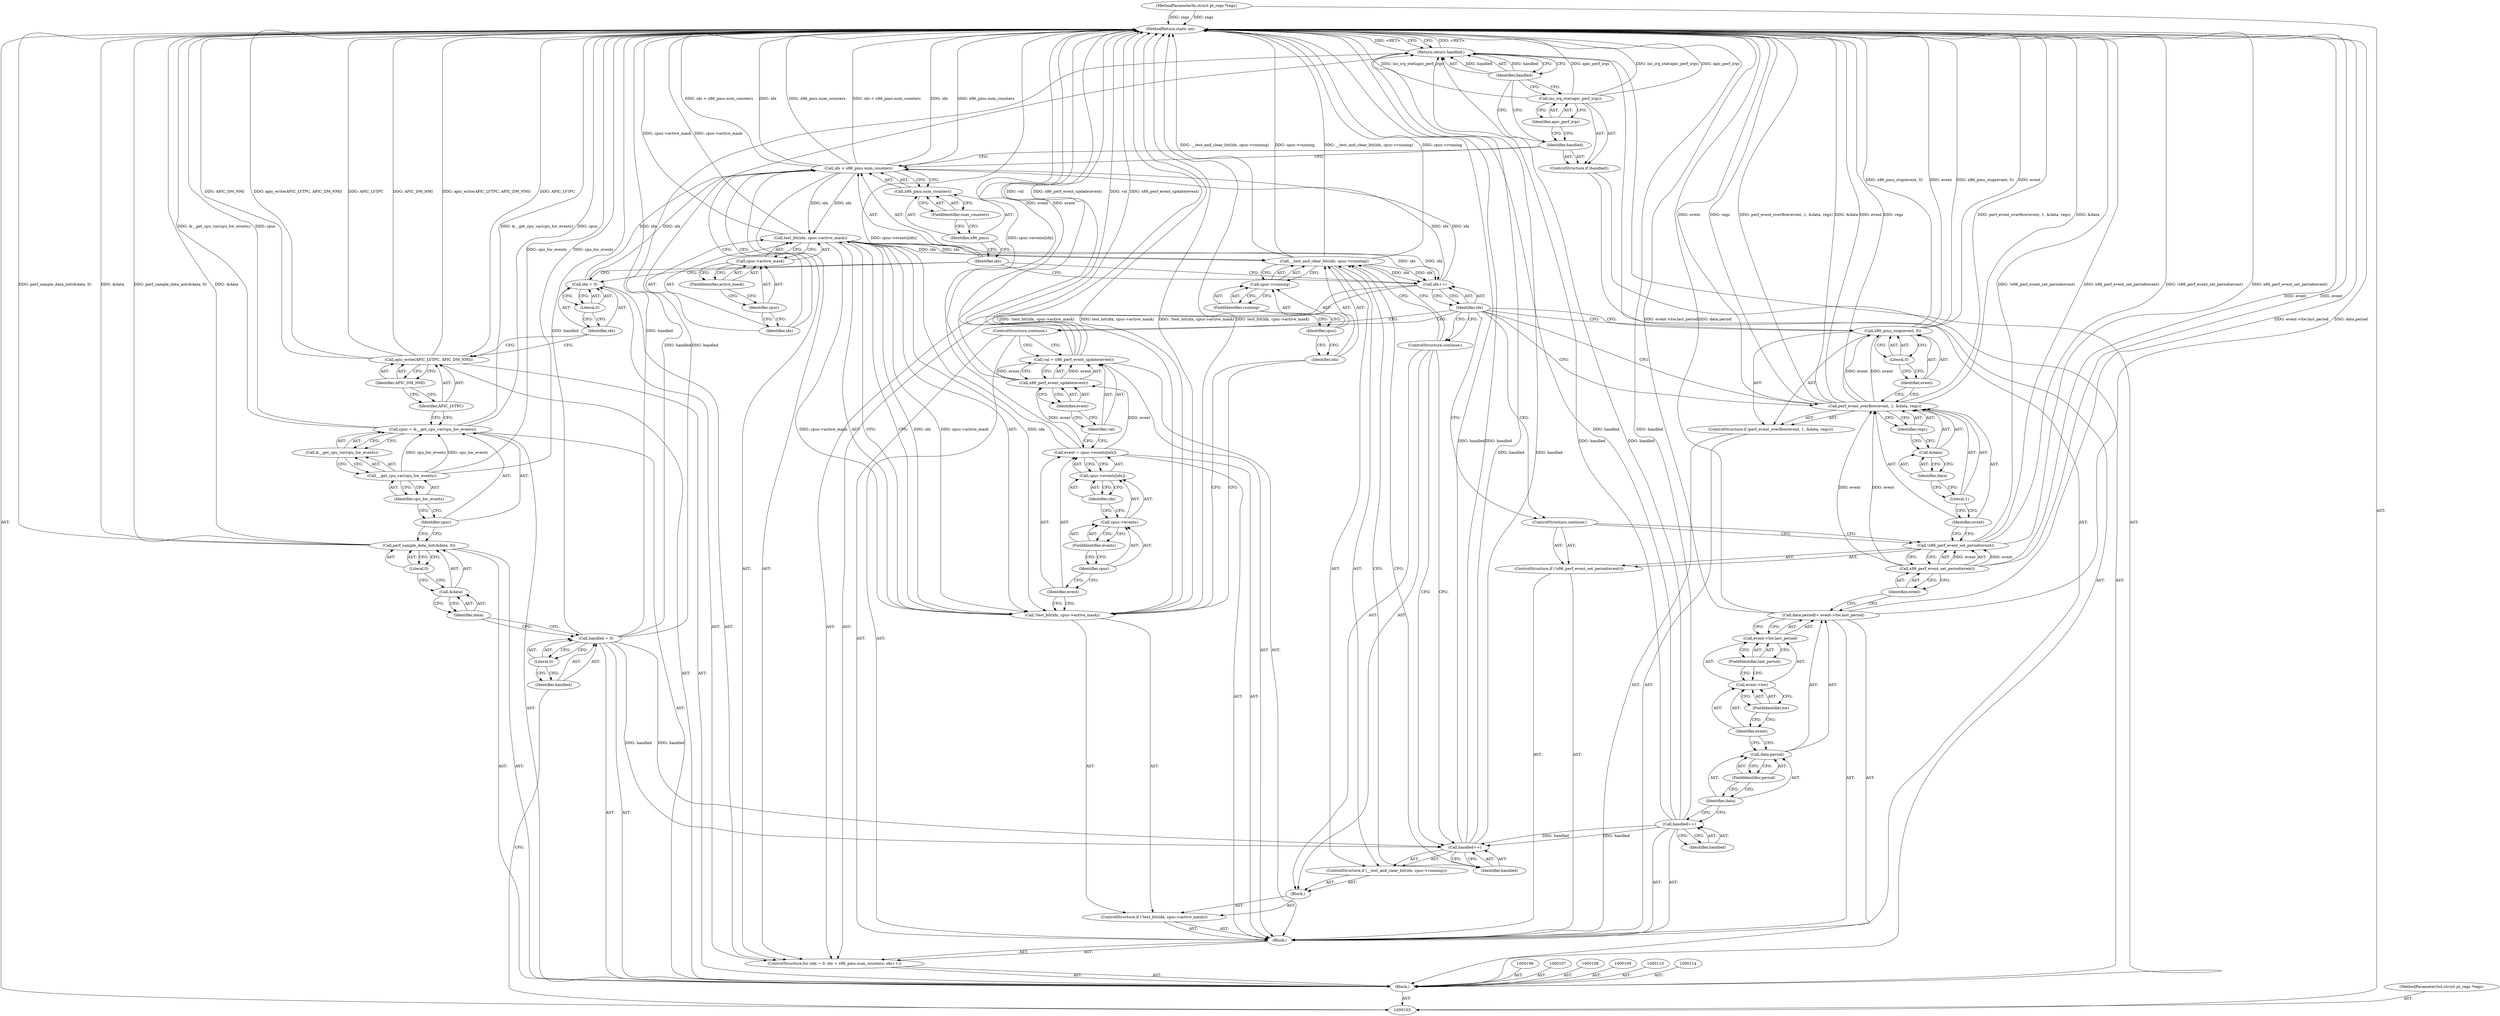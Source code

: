 digraph "1_linux_a8b0ca17b80e92faab46ee7179ba9e99ccb61233_45" {
"1000200" [label="(MethodReturn,static int)"];
"1000104" [label="(MethodParameterIn,struct pt_regs *regs)"];
"1000296" [label="(MethodParameterOut,struct pt_regs *regs)"];
"1000119" [label="(Call,cpuc = &__get_cpu_var(cpu_hw_events))"];
"1000120" [label="(Identifier,cpuc)"];
"1000123" [label="(Identifier,cpu_hw_events)"];
"1000121" [label="(Call,&__get_cpu_var(cpu_hw_events))"];
"1000122" [label="(Call,__get_cpu_var(cpu_hw_events))"];
"1000105" [label="(Block,)"];
"1000124" [label="(Call,apic_write(APIC_LVTPC, APIC_DM_NMI))"];
"1000125" [label="(Identifier,APIC_LVTPC)"];
"1000126" [label="(Identifier,APIC_DM_NMI)"];
"1000127" [label="(ControlStructure,for (idx = 0; idx < x86_pmu.num_counters; idx++))"];
"1000130" [label="(Literal,0)"];
"1000131" [label="(Call,idx < x86_pmu.num_counters)"];
"1000132" [label="(Identifier,idx)"];
"1000133" [label="(Call,x86_pmu.num_counters)"];
"1000134" [label="(Identifier,x86_pmu)"];
"1000135" [label="(FieldIdentifier,num_counters)"];
"1000136" [label="(Call,idx++)"];
"1000137" [label="(Identifier,idx)"];
"1000138" [label="(Block,)"];
"1000128" [label="(Call,idx = 0)"];
"1000129" [label="(Identifier,idx)"];
"1000142" [label="(Identifier,idx)"];
"1000139" [label="(ControlStructure,if (!test_bit(idx, cpuc->active_mask)))"];
"1000143" [label="(Call,cpuc->active_mask)"];
"1000144" [label="(Identifier,cpuc)"];
"1000145" [label="(FieldIdentifier,active_mask)"];
"1000146" [label="(Block,)"];
"1000140" [label="(Call,!test_bit(idx, cpuc->active_mask))"];
"1000141" [label="(Call,test_bit(idx, cpuc->active_mask))"];
"1000149" [label="(Identifier,idx)"];
"1000147" [label="(ControlStructure,if (__test_and_clear_bit(idx, cpuc->running)))"];
"1000150" [label="(Call,cpuc->running)"];
"1000151" [label="(Identifier,cpuc)"];
"1000152" [label="(FieldIdentifier,running)"];
"1000148" [label="(Call,__test_and_clear_bit(idx, cpuc->running))"];
"1000153" [label="(Call,handled++)"];
"1000154" [label="(Identifier,handled)"];
"1000155" [label="(ControlStructure,continue;)"];
"1000158" [label="(Call,cpuc->events[idx])"];
"1000159" [label="(Call,cpuc->events)"];
"1000160" [label="(Identifier,cpuc)"];
"1000161" [label="(FieldIdentifier,events)"];
"1000156" [label="(Call,event = cpuc->events[idx])"];
"1000157" [label="(Identifier,event)"];
"1000162" [label="(Identifier,idx)"];
"1000163" [label="(Call,val = x86_perf_event_update(event))"];
"1000164" [label="(Identifier,val)"];
"1000166" [label="(Identifier,event)"];
"1000165" [label="(Call,x86_perf_event_update(event))"];
"1000167" [label="(ControlStructure,continue;)"];
"1000168" [label="(Call,handled++)"];
"1000169" [label="(Identifier,handled)"];
"1000174" [label="(Call,event->hw.last_period)"];
"1000175" [label="(Call,event->hw)"];
"1000176" [label="(Identifier,event)"];
"1000170" [label="(Call,data.period\t= event->hw.last_period)"];
"1000171" [label="(Call,data.period)"];
"1000172" [label="(Identifier,data)"];
"1000177" [label="(FieldIdentifier,hw)"];
"1000178" [label="(FieldIdentifier,last_period)"];
"1000173" [label="(FieldIdentifier,period)"];
"1000179" [label="(ControlStructure,if (!x86_perf_event_set_period(event)))"];
"1000182" [label="(Identifier,event)"];
"1000180" [label="(Call,!x86_perf_event_set_period(event))"];
"1000181" [label="(Call,x86_perf_event_set_period(event))"];
"1000183" [label="(ControlStructure,continue;)"];
"1000184" [label="(ControlStructure,if (perf_event_overflow(event, 1, &data, regs)))"];
"1000186" [label="(Identifier,event)"];
"1000187" [label="(Literal,1)"];
"1000188" [label="(Call,&data)"];
"1000189" [label="(Identifier,data)"];
"1000190" [label="(Identifier,regs)"];
"1000185" [label="(Call,perf_event_overflow(event, 1, &data, regs))"];
"1000192" [label="(Identifier,event)"];
"1000193" [label="(Literal,0)"];
"1000191" [label="(Call,x86_pmu_stop(event, 0))"];
"1000194" [label="(ControlStructure,if (handled))"];
"1000195" [label="(Identifier,handled)"];
"1000197" [label="(Identifier,apic_perf_irqs)"];
"1000196" [label="(Call,inc_irq_stat(apic_perf_irqs))"];
"1000198" [label="(Return,return handled;)"];
"1000199" [label="(Identifier,handled)"];
"1000111" [label="(Call,handled = 0)"];
"1000112" [label="(Identifier,handled)"];
"1000113" [label="(Literal,0)"];
"1000115" [label="(Call,perf_sample_data_init(&data, 0))"];
"1000116" [label="(Call,&data)"];
"1000117" [label="(Identifier,data)"];
"1000118" [label="(Literal,0)"];
"1000200" -> "1000103"  [label="AST: "];
"1000200" -> "1000198"  [label="CFG: "];
"1000198" -> "1000200"  [label="DDG: <RET>"];
"1000124" -> "1000200"  [label="DDG: APIC_LVTPC"];
"1000124" -> "1000200"  [label="DDG: APIC_DM_NMI"];
"1000124" -> "1000200"  [label="DDG: apic_write(APIC_LVTPC, APIC_DM_NMI)"];
"1000185" -> "1000200"  [label="DDG: perf_event_overflow(event, 1, &data, regs)"];
"1000185" -> "1000200"  [label="DDG: &data"];
"1000185" -> "1000200"  [label="DDG: event"];
"1000185" -> "1000200"  [label="DDG: regs"];
"1000104" -> "1000200"  [label="DDG: regs"];
"1000156" -> "1000200"  [label="DDG: cpuc->events[idx]"];
"1000180" -> "1000200"  [label="DDG: x86_perf_event_set_period(event)"];
"1000180" -> "1000200"  [label="DDG: !x86_perf_event_set_period(event)"];
"1000148" -> "1000200"  [label="DDG: __test_and_clear_bit(idx, cpuc->running)"];
"1000148" -> "1000200"  [label="DDG: cpuc->running"];
"1000153" -> "1000200"  [label="DDG: handled"];
"1000196" -> "1000200"  [label="DDG: apic_perf_irqs"];
"1000196" -> "1000200"  [label="DDG: inc_irq_stat(apic_perf_irqs)"];
"1000119" -> "1000200"  [label="DDG: cpuc"];
"1000119" -> "1000200"  [label="DDG: &__get_cpu_var(cpu_hw_events)"];
"1000170" -> "1000200"  [label="DDG: event->hw.last_period"];
"1000170" -> "1000200"  [label="DDG: data.period"];
"1000181" -> "1000200"  [label="DDG: event"];
"1000163" -> "1000200"  [label="DDG: val"];
"1000163" -> "1000200"  [label="DDG: x86_perf_event_update(event)"];
"1000168" -> "1000200"  [label="DDG: handled"];
"1000122" -> "1000200"  [label="DDG: cpu_hw_events"];
"1000131" -> "1000200"  [label="DDG: idx"];
"1000131" -> "1000200"  [label="DDG: x86_pmu.num_counters"];
"1000131" -> "1000200"  [label="DDG: idx < x86_pmu.num_counters"];
"1000140" -> "1000200"  [label="DDG: test_bit(idx, cpuc->active_mask)"];
"1000140" -> "1000200"  [label="DDG: !test_bit(idx, cpuc->active_mask)"];
"1000165" -> "1000200"  [label="DDG: event"];
"1000191" -> "1000200"  [label="DDG: x86_pmu_stop(event, 0)"];
"1000191" -> "1000200"  [label="DDG: event"];
"1000115" -> "1000200"  [label="DDG: perf_sample_data_init(&data, 0)"];
"1000115" -> "1000200"  [label="DDG: &data"];
"1000111" -> "1000200"  [label="DDG: handled"];
"1000141" -> "1000200"  [label="DDG: cpuc->active_mask"];
"1000104" -> "1000103"  [label="AST: "];
"1000104" -> "1000200"  [label="DDG: regs"];
"1000296" -> "1000103"  [label="AST: "];
"1000119" -> "1000105"  [label="AST: "];
"1000119" -> "1000121"  [label="CFG: "];
"1000120" -> "1000119"  [label="AST: "];
"1000121" -> "1000119"  [label="AST: "];
"1000125" -> "1000119"  [label="CFG: "];
"1000119" -> "1000200"  [label="DDG: cpuc"];
"1000119" -> "1000200"  [label="DDG: &__get_cpu_var(cpu_hw_events)"];
"1000122" -> "1000119"  [label="DDG: cpu_hw_events"];
"1000120" -> "1000119"  [label="AST: "];
"1000120" -> "1000115"  [label="CFG: "];
"1000123" -> "1000120"  [label="CFG: "];
"1000123" -> "1000122"  [label="AST: "];
"1000123" -> "1000120"  [label="CFG: "];
"1000122" -> "1000123"  [label="CFG: "];
"1000121" -> "1000119"  [label="AST: "];
"1000121" -> "1000122"  [label="CFG: "];
"1000122" -> "1000121"  [label="AST: "];
"1000119" -> "1000121"  [label="CFG: "];
"1000122" -> "1000121"  [label="AST: "];
"1000122" -> "1000123"  [label="CFG: "];
"1000123" -> "1000122"  [label="AST: "];
"1000121" -> "1000122"  [label="CFG: "];
"1000122" -> "1000200"  [label="DDG: cpu_hw_events"];
"1000122" -> "1000119"  [label="DDG: cpu_hw_events"];
"1000105" -> "1000103"  [label="AST: "];
"1000106" -> "1000105"  [label="AST: "];
"1000107" -> "1000105"  [label="AST: "];
"1000108" -> "1000105"  [label="AST: "];
"1000109" -> "1000105"  [label="AST: "];
"1000110" -> "1000105"  [label="AST: "];
"1000111" -> "1000105"  [label="AST: "];
"1000114" -> "1000105"  [label="AST: "];
"1000115" -> "1000105"  [label="AST: "];
"1000119" -> "1000105"  [label="AST: "];
"1000124" -> "1000105"  [label="AST: "];
"1000127" -> "1000105"  [label="AST: "];
"1000194" -> "1000105"  [label="AST: "];
"1000198" -> "1000105"  [label="AST: "];
"1000124" -> "1000105"  [label="AST: "];
"1000124" -> "1000126"  [label="CFG: "];
"1000125" -> "1000124"  [label="AST: "];
"1000126" -> "1000124"  [label="AST: "];
"1000129" -> "1000124"  [label="CFG: "];
"1000124" -> "1000200"  [label="DDG: APIC_LVTPC"];
"1000124" -> "1000200"  [label="DDG: APIC_DM_NMI"];
"1000124" -> "1000200"  [label="DDG: apic_write(APIC_LVTPC, APIC_DM_NMI)"];
"1000125" -> "1000124"  [label="AST: "];
"1000125" -> "1000119"  [label="CFG: "];
"1000126" -> "1000125"  [label="CFG: "];
"1000126" -> "1000124"  [label="AST: "];
"1000126" -> "1000125"  [label="CFG: "];
"1000124" -> "1000126"  [label="CFG: "];
"1000127" -> "1000105"  [label="AST: "];
"1000128" -> "1000127"  [label="AST: "];
"1000131" -> "1000127"  [label="AST: "];
"1000136" -> "1000127"  [label="AST: "];
"1000138" -> "1000127"  [label="AST: "];
"1000130" -> "1000128"  [label="AST: "];
"1000130" -> "1000129"  [label="CFG: "];
"1000128" -> "1000130"  [label="CFG: "];
"1000131" -> "1000127"  [label="AST: "];
"1000131" -> "1000133"  [label="CFG: "];
"1000132" -> "1000131"  [label="AST: "];
"1000133" -> "1000131"  [label="AST: "];
"1000142" -> "1000131"  [label="CFG: "];
"1000195" -> "1000131"  [label="CFG: "];
"1000131" -> "1000200"  [label="DDG: idx"];
"1000131" -> "1000200"  [label="DDG: x86_pmu.num_counters"];
"1000131" -> "1000200"  [label="DDG: idx < x86_pmu.num_counters"];
"1000128" -> "1000131"  [label="DDG: idx"];
"1000136" -> "1000131"  [label="DDG: idx"];
"1000131" -> "1000141"  [label="DDG: idx"];
"1000132" -> "1000131"  [label="AST: "];
"1000132" -> "1000128"  [label="CFG: "];
"1000132" -> "1000136"  [label="CFG: "];
"1000134" -> "1000132"  [label="CFG: "];
"1000133" -> "1000131"  [label="AST: "];
"1000133" -> "1000135"  [label="CFG: "];
"1000134" -> "1000133"  [label="AST: "];
"1000135" -> "1000133"  [label="AST: "];
"1000131" -> "1000133"  [label="CFG: "];
"1000134" -> "1000133"  [label="AST: "];
"1000134" -> "1000132"  [label="CFG: "];
"1000135" -> "1000134"  [label="CFG: "];
"1000135" -> "1000133"  [label="AST: "];
"1000135" -> "1000134"  [label="CFG: "];
"1000133" -> "1000135"  [label="CFG: "];
"1000136" -> "1000127"  [label="AST: "];
"1000136" -> "1000137"  [label="CFG: "];
"1000137" -> "1000136"  [label="AST: "];
"1000132" -> "1000136"  [label="CFG: "];
"1000136" -> "1000131"  [label="DDG: idx"];
"1000141" -> "1000136"  [label="DDG: idx"];
"1000148" -> "1000136"  [label="DDG: idx"];
"1000137" -> "1000136"  [label="AST: "];
"1000137" -> "1000155"  [label="CFG: "];
"1000137" -> "1000167"  [label="CFG: "];
"1000137" -> "1000183"  [label="CFG: "];
"1000137" -> "1000191"  [label="CFG: "];
"1000137" -> "1000185"  [label="CFG: "];
"1000136" -> "1000137"  [label="CFG: "];
"1000138" -> "1000127"  [label="AST: "];
"1000139" -> "1000138"  [label="AST: "];
"1000156" -> "1000138"  [label="AST: "];
"1000163" -> "1000138"  [label="AST: "];
"1000167" -> "1000138"  [label="AST: "];
"1000168" -> "1000138"  [label="AST: "];
"1000170" -> "1000138"  [label="AST: "];
"1000179" -> "1000138"  [label="AST: "];
"1000184" -> "1000138"  [label="AST: "];
"1000128" -> "1000127"  [label="AST: "];
"1000128" -> "1000130"  [label="CFG: "];
"1000129" -> "1000128"  [label="AST: "];
"1000130" -> "1000128"  [label="AST: "];
"1000132" -> "1000128"  [label="CFG: "];
"1000128" -> "1000131"  [label="DDG: idx"];
"1000129" -> "1000128"  [label="AST: "];
"1000129" -> "1000124"  [label="CFG: "];
"1000130" -> "1000129"  [label="CFG: "];
"1000142" -> "1000141"  [label="AST: "];
"1000142" -> "1000131"  [label="CFG: "];
"1000144" -> "1000142"  [label="CFG: "];
"1000139" -> "1000138"  [label="AST: "];
"1000140" -> "1000139"  [label="AST: "];
"1000146" -> "1000139"  [label="AST: "];
"1000143" -> "1000141"  [label="AST: "];
"1000143" -> "1000145"  [label="CFG: "];
"1000144" -> "1000143"  [label="AST: "];
"1000145" -> "1000143"  [label="AST: "];
"1000141" -> "1000143"  [label="CFG: "];
"1000144" -> "1000143"  [label="AST: "];
"1000144" -> "1000142"  [label="CFG: "];
"1000145" -> "1000144"  [label="CFG: "];
"1000145" -> "1000143"  [label="AST: "];
"1000145" -> "1000144"  [label="CFG: "];
"1000143" -> "1000145"  [label="CFG: "];
"1000146" -> "1000139"  [label="AST: "];
"1000147" -> "1000146"  [label="AST: "];
"1000155" -> "1000146"  [label="AST: "];
"1000140" -> "1000139"  [label="AST: "];
"1000140" -> "1000141"  [label="CFG: "];
"1000141" -> "1000140"  [label="AST: "];
"1000149" -> "1000140"  [label="CFG: "];
"1000157" -> "1000140"  [label="CFG: "];
"1000140" -> "1000200"  [label="DDG: test_bit(idx, cpuc->active_mask)"];
"1000140" -> "1000200"  [label="DDG: !test_bit(idx, cpuc->active_mask)"];
"1000141" -> "1000140"  [label="DDG: idx"];
"1000141" -> "1000140"  [label="DDG: cpuc->active_mask"];
"1000141" -> "1000140"  [label="AST: "];
"1000141" -> "1000143"  [label="CFG: "];
"1000142" -> "1000141"  [label="AST: "];
"1000143" -> "1000141"  [label="AST: "];
"1000140" -> "1000141"  [label="CFG: "];
"1000141" -> "1000200"  [label="DDG: cpuc->active_mask"];
"1000141" -> "1000136"  [label="DDG: idx"];
"1000141" -> "1000140"  [label="DDG: idx"];
"1000141" -> "1000140"  [label="DDG: cpuc->active_mask"];
"1000131" -> "1000141"  [label="DDG: idx"];
"1000141" -> "1000148"  [label="DDG: idx"];
"1000149" -> "1000148"  [label="AST: "];
"1000149" -> "1000140"  [label="CFG: "];
"1000151" -> "1000149"  [label="CFG: "];
"1000147" -> "1000146"  [label="AST: "];
"1000148" -> "1000147"  [label="AST: "];
"1000153" -> "1000147"  [label="AST: "];
"1000150" -> "1000148"  [label="AST: "];
"1000150" -> "1000152"  [label="CFG: "];
"1000151" -> "1000150"  [label="AST: "];
"1000152" -> "1000150"  [label="AST: "];
"1000148" -> "1000150"  [label="CFG: "];
"1000151" -> "1000150"  [label="AST: "];
"1000151" -> "1000149"  [label="CFG: "];
"1000152" -> "1000151"  [label="CFG: "];
"1000152" -> "1000150"  [label="AST: "];
"1000152" -> "1000151"  [label="CFG: "];
"1000150" -> "1000152"  [label="CFG: "];
"1000148" -> "1000147"  [label="AST: "];
"1000148" -> "1000150"  [label="CFG: "];
"1000149" -> "1000148"  [label="AST: "];
"1000150" -> "1000148"  [label="AST: "];
"1000154" -> "1000148"  [label="CFG: "];
"1000155" -> "1000148"  [label="CFG: "];
"1000148" -> "1000200"  [label="DDG: __test_and_clear_bit(idx, cpuc->running)"];
"1000148" -> "1000200"  [label="DDG: cpuc->running"];
"1000148" -> "1000136"  [label="DDG: idx"];
"1000141" -> "1000148"  [label="DDG: idx"];
"1000153" -> "1000147"  [label="AST: "];
"1000153" -> "1000154"  [label="CFG: "];
"1000154" -> "1000153"  [label="AST: "];
"1000155" -> "1000153"  [label="CFG: "];
"1000153" -> "1000200"  [label="DDG: handled"];
"1000168" -> "1000153"  [label="DDG: handled"];
"1000111" -> "1000153"  [label="DDG: handled"];
"1000153" -> "1000198"  [label="DDG: handled"];
"1000154" -> "1000153"  [label="AST: "];
"1000154" -> "1000148"  [label="CFG: "];
"1000153" -> "1000154"  [label="CFG: "];
"1000155" -> "1000146"  [label="AST: "];
"1000155" -> "1000153"  [label="CFG: "];
"1000155" -> "1000148"  [label="CFG: "];
"1000137" -> "1000155"  [label="CFG: "];
"1000158" -> "1000156"  [label="AST: "];
"1000158" -> "1000162"  [label="CFG: "];
"1000159" -> "1000158"  [label="AST: "];
"1000162" -> "1000158"  [label="AST: "];
"1000156" -> "1000158"  [label="CFG: "];
"1000159" -> "1000158"  [label="AST: "];
"1000159" -> "1000161"  [label="CFG: "];
"1000160" -> "1000159"  [label="AST: "];
"1000161" -> "1000159"  [label="AST: "];
"1000162" -> "1000159"  [label="CFG: "];
"1000160" -> "1000159"  [label="AST: "];
"1000160" -> "1000157"  [label="CFG: "];
"1000161" -> "1000160"  [label="CFG: "];
"1000161" -> "1000159"  [label="AST: "];
"1000161" -> "1000160"  [label="CFG: "];
"1000159" -> "1000161"  [label="CFG: "];
"1000156" -> "1000138"  [label="AST: "];
"1000156" -> "1000158"  [label="CFG: "];
"1000157" -> "1000156"  [label="AST: "];
"1000158" -> "1000156"  [label="AST: "];
"1000164" -> "1000156"  [label="CFG: "];
"1000156" -> "1000200"  [label="DDG: cpuc->events[idx]"];
"1000156" -> "1000165"  [label="DDG: event"];
"1000157" -> "1000156"  [label="AST: "];
"1000157" -> "1000140"  [label="CFG: "];
"1000160" -> "1000157"  [label="CFG: "];
"1000162" -> "1000158"  [label="AST: "];
"1000162" -> "1000159"  [label="CFG: "];
"1000158" -> "1000162"  [label="CFG: "];
"1000163" -> "1000138"  [label="AST: "];
"1000163" -> "1000165"  [label="CFG: "];
"1000164" -> "1000163"  [label="AST: "];
"1000165" -> "1000163"  [label="AST: "];
"1000167" -> "1000163"  [label="CFG: "];
"1000163" -> "1000200"  [label="DDG: val"];
"1000163" -> "1000200"  [label="DDG: x86_perf_event_update(event)"];
"1000165" -> "1000163"  [label="DDG: event"];
"1000164" -> "1000163"  [label="AST: "];
"1000164" -> "1000156"  [label="CFG: "];
"1000166" -> "1000164"  [label="CFG: "];
"1000166" -> "1000165"  [label="AST: "];
"1000166" -> "1000164"  [label="CFG: "];
"1000165" -> "1000166"  [label="CFG: "];
"1000165" -> "1000163"  [label="AST: "];
"1000165" -> "1000166"  [label="CFG: "];
"1000166" -> "1000165"  [label="AST: "];
"1000163" -> "1000165"  [label="CFG: "];
"1000165" -> "1000200"  [label="DDG: event"];
"1000165" -> "1000163"  [label="DDG: event"];
"1000156" -> "1000165"  [label="DDG: event"];
"1000167" -> "1000138"  [label="AST: "];
"1000167" -> "1000163"  [label="CFG: "];
"1000137" -> "1000167"  [label="CFG: "];
"1000168" -> "1000138"  [label="AST: "];
"1000168" -> "1000169"  [label="CFG: "];
"1000169" -> "1000168"  [label="AST: "];
"1000172" -> "1000168"  [label="CFG: "];
"1000168" -> "1000200"  [label="DDG: handled"];
"1000168" -> "1000153"  [label="DDG: handled"];
"1000168" -> "1000198"  [label="DDG: handled"];
"1000169" -> "1000168"  [label="AST: "];
"1000168" -> "1000169"  [label="CFG: "];
"1000174" -> "1000170"  [label="AST: "];
"1000174" -> "1000178"  [label="CFG: "];
"1000175" -> "1000174"  [label="AST: "];
"1000178" -> "1000174"  [label="AST: "];
"1000170" -> "1000174"  [label="CFG: "];
"1000175" -> "1000174"  [label="AST: "];
"1000175" -> "1000177"  [label="CFG: "];
"1000176" -> "1000175"  [label="AST: "];
"1000177" -> "1000175"  [label="AST: "];
"1000178" -> "1000175"  [label="CFG: "];
"1000176" -> "1000175"  [label="AST: "];
"1000176" -> "1000171"  [label="CFG: "];
"1000177" -> "1000176"  [label="CFG: "];
"1000170" -> "1000138"  [label="AST: "];
"1000170" -> "1000174"  [label="CFG: "];
"1000171" -> "1000170"  [label="AST: "];
"1000174" -> "1000170"  [label="AST: "];
"1000182" -> "1000170"  [label="CFG: "];
"1000170" -> "1000200"  [label="DDG: event->hw.last_period"];
"1000170" -> "1000200"  [label="DDG: data.period"];
"1000171" -> "1000170"  [label="AST: "];
"1000171" -> "1000173"  [label="CFG: "];
"1000172" -> "1000171"  [label="AST: "];
"1000173" -> "1000171"  [label="AST: "];
"1000176" -> "1000171"  [label="CFG: "];
"1000172" -> "1000171"  [label="AST: "];
"1000172" -> "1000168"  [label="CFG: "];
"1000173" -> "1000172"  [label="CFG: "];
"1000177" -> "1000175"  [label="AST: "];
"1000177" -> "1000176"  [label="CFG: "];
"1000175" -> "1000177"  [label="CFG: "];
"1000178" -> "1000174"  [label="AST: "];
"1000178" -> "1000175"  [label="CFG: "];
"1000174" -> "1000178"  [label="CFG: "];
"1000173" -> "1000171"  [label="AST: "];
"1000173" -> "1000172"  [label="CFG: "];
"1000171" -> "1000173"  [label="CFG: "];
"1000179" -> "1000138"  [label="AST: "];
"1000180" -> "1000179"  [label="AST: "];
"1000183" -> "1000179"  [label="AST: "];
"1000182" -> "1000181"  [label="AST: "];
"1000182" -> "1000170"  [label="CFG: "];
"1000181" -> "1000182"  [label="CFG: "];
"1000180" -> "1000179"  [label="AST: "];
"1000180" -> "1000181"  [label="CFG: "];
"1000181" -> "1000180"  [label="AST: "];
"1000183" -> "1000180"  [label="CFG: "];
"1000186" -> "1000180"  [label="CFG: "];
"1000180" -> "1000200"  [label="DDG: x86_perf_event_set_period(event)"];
"1000180" -> "1000200"  [label="DDG: !x86_perf_event_set_period(event)"];
"1000181" -> "1000180"  [label="DDG: event"];
"1000181" -> "1000180"  [label="AST: "];
"1000181" -> "1000182"  [label="CFG: "];
"1000182" -> "1000181"  [label="AST: "];
"1000180" -> "1000181"  [label="CFG: "];
"1000181" -> "1000200"  [label="DDG: event"];
"1000181" -> "1000180"  [label="DDG: event"];
"1000181" -> "1000185"  [label="DDG: event"];
"1000183" -> "1000179"  [label="AST: "];
"1000183" -> "1000180"  [label="CFG: "];
"1000137" -> "1000183"  [label="CFG: "];
"1000184" -> "1000138"  [label="AST: "];
"1000185" -> "1000184"  [label="AST: "];
"1000191" -> "1000184"  [label="AST: "];
"1000186" -> "1000185"  [label="AST: "];
"1000186" -> "1000180"  [label="CFG: "];
"1000187" -> "1000186"  [label="CFG: "];
"1000187" -> "1000185"  [label="AST: "];
"1000187" -> "1000186"  [label="CFG: "];
"1000189" -> "1000187"  [label="CFG: "];
"1000188" -> "1000185"  [label="AST: "];
"1000188" -> "1000189"  [label="CFG: "];
"1000189" -> "1000188"  [label="AST: "];
"1000190" -> "1000188"  [label="CFG: "];
"1000189" -> "1000188"  [label="AST: "];
"1000189" -> "1000187"  [label="CFG: "];
"1000188" -> "1000189"  [label="CFG: "];
"1000190" -> "1000185"  [label="AST: "];
"1000190" -> "1000188"  [label="CFG: "];
"1000185" -> "1000190"  [label="CFG: "];
"1000185" -> "1000184"  [label="AST: "];
"1000185" -> "1000190"  [label="CFG: "];
"1000186" -> "1000185"  [label="AST: "];
"1000187" -> "1000185"  [label="AST: "];
"1000188" -> "1000185"  [label="AST: "];
"1000190" -> "1000185"  [label="AST: "];
"1000192" -> "1000185"  [label="CFG: "];
"1000137" -> "1000185"  [label="CFG: "];
"1000185" -> "1000200"  [label="DDG: perf_event_overflow(event, 1, &data, regs)"];
"1000185" -> "1000200"  [label="DDG: &data"];
"1000185" -> "1000200"  [label="DDG: event"];
"1000185" -> "1000200"  [label="DDG: regs"];
"1000181" -> "1000185"  [label="DDG: event"];
"1000185" -> "1000191"  [label="DDG: event"];
"1000192" -> "1000191"  [label="AST: "];
"1000192" -> "1000185"  [label="CFG: "];
"1000193" -> "1000192"  [label="CFG: "];
"1000193" -> "1000191"  [label="AST: "];
"1000193" -> "1000192"  [label="CFG: "];
"1000191" -> "1000193"  [label="CFG: "];
"1000191" -> "1000184"  [label="AST: "];
"1000191" -> "1000193"  [label="CFG: "];
"1000192" -> "1000191"  [label="AST: "];
"1000193" -> "1000191"  [label="AST: "];
"1000137" -> "1000191"  [label="CFG: "];
"1000191" -> "1000200"  [label="DDG: x86_pmu_stop(event, 0)"];
"1000191" -> "1000200"  [label="DDG: event"];
"1000185" -> "1000191"  [label="DDG: event"];
"1000194" -> "1000105"  [label="AST: "];
"1000195" -> "1000194"  [label="AST: "];
"1000196" -> "1000194"  [label="AST: "];
"1000195" -> "1000194"  [label="AST: "];
"1000195" -> "1000131"  [label="CFG: "];
"1000197" -> "1000195"  [label="CFG: "];
"1000199" -> "1000195"  [label="CFG: "];
"1000197" -> "1000196"  [label="AST: "];
"1000197" -> "1000195"  [label="CFG: "];
"1000196" -> "1000197"  [label="CFG: "];
"1000196" -> "1000194"  [label="AST: "];
"1000196" -> "1000197"  [label="CFG: "];
"1000197" -> "1000196"  [label="AST: "];
"1000199" -> "1000196"  [label="CFG: "];
"1000196" -> "1000200"  [label="DDG: apic_perf_irqs"];
"1000196" -> "1000200"  [label="DDG: inc_irq_stat(apic_perf_irqs)"];
"1000198" -> "1000105"  [label="AST: "];
"1000198" -> "1000199"  [label="CFG: "];
"1000199" -> "1000198"  [label="AST: "];
"1000200" -> "1000198"  [label="CFG: "];
"1000198" -> "1000200"  [label="DDG: <RET>"];
"1000199" -> "1000198"  [label="DDG: handled"];
"1000168" -> "1000198"  [label="DDG: handled"];
"1000111" -> "1000198"  [label="DDG: handled"];
"1000153" -> "1000198"  [label="DDG: handled"];
"1000199" -> "1000198"  [label="AST: "];
"1000199" -> "1000196"  [label="CFG: "];
"1000199" -> "1000195"  [label="CFG: "];
"1000198" -> "1000199"  [label="CFG: "];
"1000199" -> "1000198"  [label="DDG: handled"];
"1000111" -> "1000105"  [label="AST: "];
"1000111" -> "1000113"  [label="CFG: "];
"1000112" -> "1000111"  [label="AST: "];
"1000113" -> "1000111"  [label="AST: "];
"1000117" -> "1000111"  [label="CFG: "];
"1000111" -> "1000200"  [label="DDG: handled"];
"1000111" -> "1000153"  [label="DDG: handled"];
"1000111" -> "1000198"  [label="DDG: handled"];
"1000112" -> "1000111"  [label="AST: "];
"1000112" -> "1000103"  [label="CFG: "];
"1000113" -> "1000112"  [label="CFG: "];
"1000113" -> "1000111"  [label="AST: "];
"1000113" -> "1000112"  [label="CFG: "];
"1000111" -> "1000113"  [label="CFG: "];
"1000115" -> "1000105"  [label="AST: "];
"1000115" -> "1000118"  [label="CFG: "];
"1000116" -> "1000115"  [label="AST: "];
"1000118" -> "1000115"  [label="AST: "];
"1000120" -> "1000115"  [label="CFG: "];
"1000115" -> "1000200"  [label="DDG: perf_sample_data_init(&data, 0)"];
"1000115" -> "1000200"  [label="DDG: &data"];
"1000116" -> "1000115"  [label="AST: "];
"1000116" -> "1000117"  [label="CFG: "];
"1000117" -> "1000116"  [label="AST: "];
"1000118" -> "1000116"  [label="CFG: "];
"1000117" -> "1000116"  [label="AST: "];
"1000117" -> "1000111"  [label="CFG: "];
"1000116" -> "1000117"  [label="CFG: "];
"1000118" -> "1000115"  [label="AST: "];
"1000118" -> "1000116"  [label="CFG: "];
"1000115" -> "1000118"  [label="CFG: "];
}
